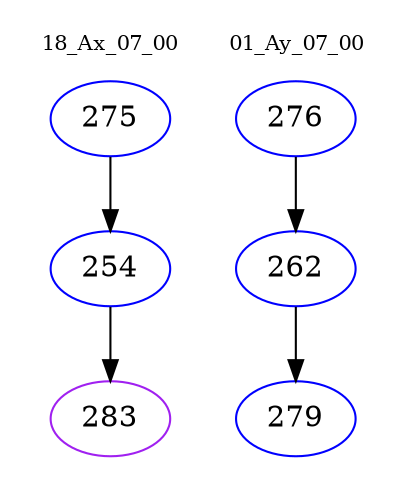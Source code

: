 digraph{
subgraph cluster_0 {
color = white
label = "18_Ax_07_00";
fontsize=10;
T0_275 [label="275", color="blue"]
T0_275 -> T0_254 [color="black"]
T0_254 [label="254", color="blue"]
T0_254 -> T0_283 [color="black"]
T0_283 [label="283", color="purple"]
}
subgraph cluster_1 {
color = white
label = "01_Ay_07_00";
fontsize=10;
T1_276 [label="276", color="blue"]
T1_276 -> T1_262 [color="black"]
T1_262 [label="262", color="blue"]
T1_262 -> T1_279 [color="black"]
T1_279 [label="279", color="blue"]
}
}
